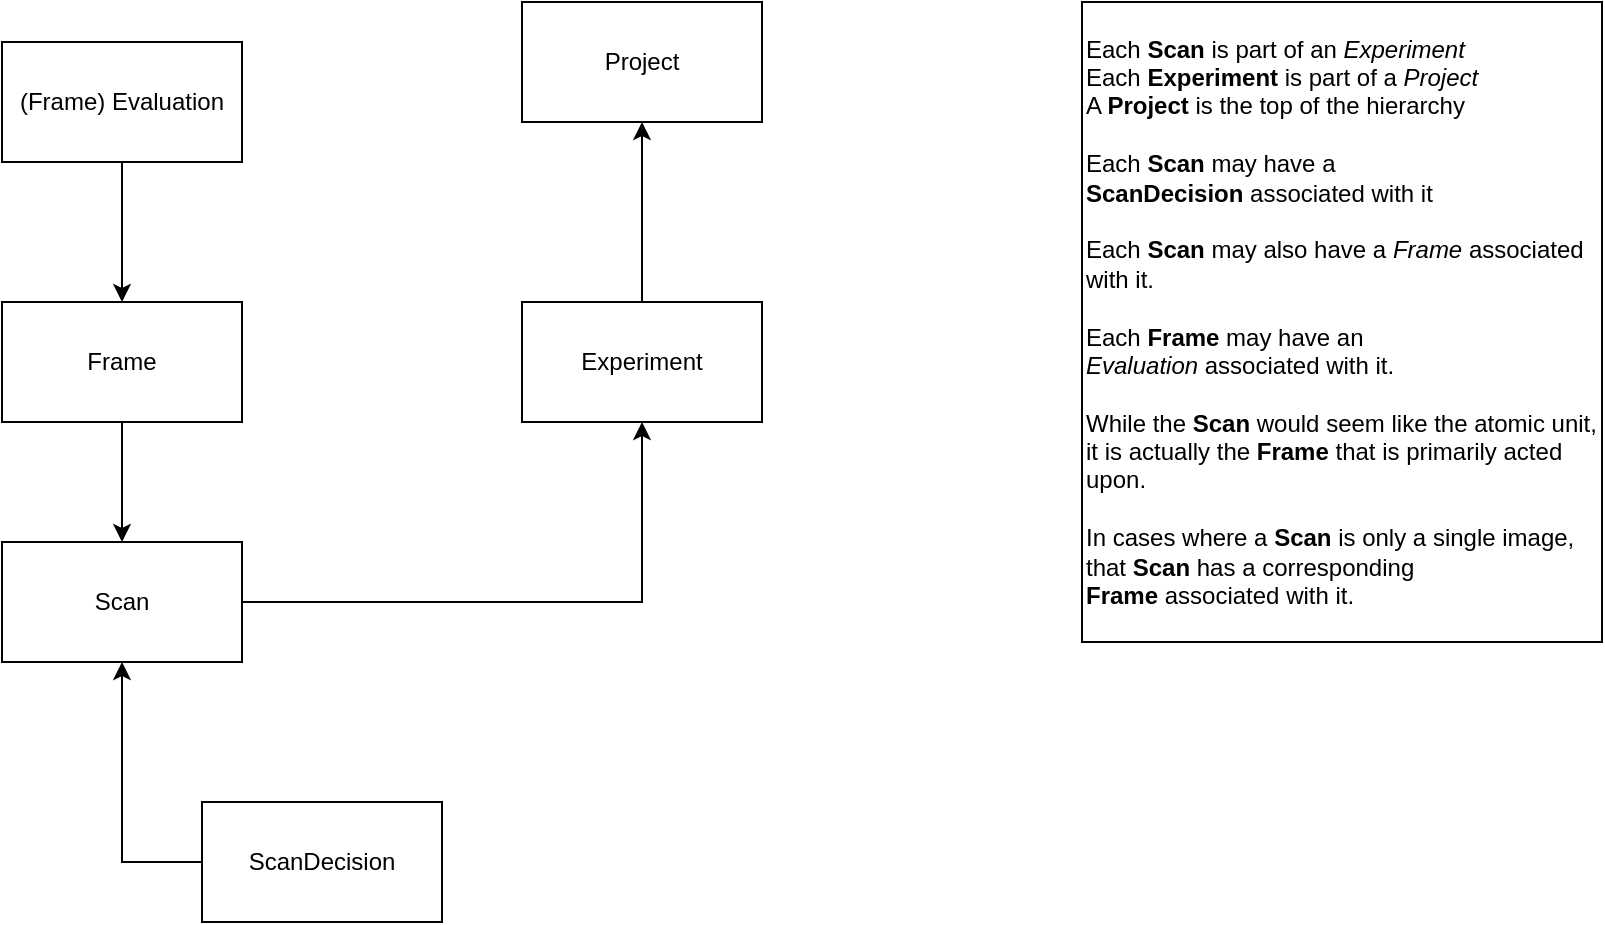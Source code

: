 <mxfile version="20.3.0" type="device"><diagram id="O5vb-LSbdWKRvody0NfH" name="Page-1"><mxGraphModel dx="1422" dy="865" grid="1" gridSize="10" guides="1" tooltips="1" connect="1" arrows="1" fold="1" page="1" pageScale="1" pageWidth="850" pageHeight="1100" math="0" shadow="0"><root><mxCell id="0"/><mxCell id="1" parent="0"/><mxCell id="YWXJCji49DJSoO1F6ECG-1" value="Project" style="rounded=0;whiteSpace=wrap;html=1;" parent="1" vertex="1"><mxGeometry x="280" y="40" width="120" height="60" as="geometry"/></mxCell><mxCell id="YWXJCji49DJSoO1F6ECG-4" style="edgeStyle=orthogonalEdgeStyle;rounded=0;orthogonalLoop=1;jettySize=auto;html=1;exitX=0.5;exitY=1;exitDx=0;exitDy=0;entryX=0.5;entryY=0;entryDx=0;entryDy=0;" parent="1" source="YWXJCji49DJSoO1F6ECG-2" target="YWXJCji49DJSoO1F6ECG-3" edge="1"><mxGeometry relative="1" as="geometry"/></mxCell><mxCell id="YWXJCji49DJSoO1F6ECG-2" value="Frame" style="rounded=0;whiteSpace=wrap;html=1;" parent="1" vertex="1"><mxGeometry x="20" y="190" width="120" height="60" as="geometry"/></mxCell><mxCell id="YWXJCji49DJSoO1F6ECG-6" style="edgeStyle=orthogonalEdgeStyle;rounded=0;orthogonalLoop=1;jettySize=auto;html=1;exitX=1;exitY=0.5;exitDx=0;exitDy=0;entryX=0.5;entryY=1;entryDx=0;entryDy=0;" parent="1" source="YWXJCji49DJSoO1F6ECG-3" target="YWXJCji49DJSoO1F6ECG-5" edge="1"><mxGeometry relative="1" as="geometry"/></mxCell><mxCell id="YWXJCji49DJSoO1F6ECG-3" value="Scan" style="rounded=0;whiteSpace=wrap;html=1;" parent="1" vertex="1"><mxGeometry x="20" y="310" width="120" height="60" as="geometry"/></mxCell><mxCell id="YWXJCji49DJSoO1F6ECG-9" style="edgeStyle=orthogonalEdgeStyle;rounded=0;orthogonalLoop=1;jettySize=auto;html=1;exitX=0.5;exitY=0;exitDx=0;exitDy=0;entryX=0.5;entryY=1;entryDx=0;entryDy=0;" parent="1" source="YWXJCji49DJSoO1F6ECG-5" target="YWXJCji49DJSoO1F6ECG-1" edge="1"><mxGeometry relative="1" as="geometry"/></mxCell><mxCell id="YWXJCji49DJSoO1F6ECG-5" value="Experiment" style="rounded=0;whiteSpace=wrap;html=1;" parent="1" vertex="1"><mxGeometry x="280" y="190" width="120" height="60" as="geometry"/></mxCell><mxCell id="YWXJCji49DJSoO1F6ECG-8" style="edgeStyle=orthogonalEdgeStyle;rounded=0;orthogonalLoop=1;jettySize=auto;html=1;exitX=0;exitY=0.5;exitDx=0;exitDy=0;entryX=0.5;entryY=1;entryDx=0;entryDy=0;" parent="1" source="YWXJCji49DJSoO1F6ECG-7" target="YWXJCji49DJSoO1F6ECG-3" edge="1"><mxGeometry relative="1" as="geometry"/></mxCell><mxCell id="YWXJCji49DJSoO1F6ECG-7" value="ScanDecision" style="rounded=0;whiteSpace=wrap;html=1;" parent="1" vertex="1"><mxGeometry x="120" y="440" width="120" height="60" as="geometry"/></mxCell><mxCell id="YWXJCji49DJSoO1F6ECG-11" style="edgeStyle=orthogonalEdgeStyle;rounded=0;orthogonalLoop=1;jettySize=auto;html=1;entryX=0.5;entryY=0;entryDx=0;entryDy=0;" parent="1" source="YWXJCji49DJSoO1F6ECG-10" target="YWXJCji49DJSoO1F6ECG-2" edge="1"><mxGeometry relative="1" as="geometry"/></mxCell><mxCell id="YWXJCji49DJSoO1F6ECG-10" value="(Frame) Evaluation" style="rounded=0;whiteSpace=wrap;html=1;" parent="1" vertex="1"><mxGeometry x="20" y="60" width="120" height="60" as="geometry"/></mxCell><mxCell id="YWXJCji49DJSoO1F6ECG-12" value="Each &lt;b&gt;Scan&lt;/b&gt; is part of an &lt;i&gt;Experiment&lt;/i&gt;&lt;br&gt;Each &lt;b&gt;Experiment&lt;/b&gt; is part of a &lt;i&gt;Project&lt;/i&gt;&lt;br&gt;A &lt;b&gt;Project&lt;/b&gt;&amp;nbsp;is the top of the hierarchy&lt;br&gt;&lt;br&gt;Each &lt;b&gt;Scan&lt;/b&gt;&amp;nbsp;may have a &lt;b&gt;ScanDecision&lt;/b&gt;&amp;nbsp;associated with it&lt;br&gt;&lt;br&gt;Each &lt;b&gt;Scan&lt;/b&gt;&amp;nbsp;may also have a &lt;i&gt;Frame&lt;/i&gt;&amp;nbsp;associated with it.&lt;br&gt;&lt;br&gt;Each &lt;b&gt;Frame&lt;/b&gt;&amp;nbsp;may have an &lt;i&gt;Evaluation&lt;/i&gt;&amp;nbsp;associated with it.&lt;br&gt;&lt;br&gt;While the &lt;b&gt;Scan&lt;/b&gt;&amp;nbsp;would seem like the atomic unit, it is actually the &lt;b&gt;Frame&lt;/b&gt;&amp;nbsp;that is primarily acted upon.&lt;br&gt;&lt;br&gt;In cases where a &lt;b&gt;Scan&lt;/b&gt;&amp;nbsp;is only a single image, that &lt;b&gt;Scan&lt;/b&gt;&amp;nbsp;has a corresponding &lt;b&gt;Frame&lt;/b&gt;&amp;nbsp;associated with it." style="rounded=0;whiteSpace=wrap;html=1;align=left;" parent="1" vertex="1"><mxGeometry x="560" y="40" width="260" height="320" as="geometry"/></mxCell></root></mxGraphModel></diagram></mxfile>
